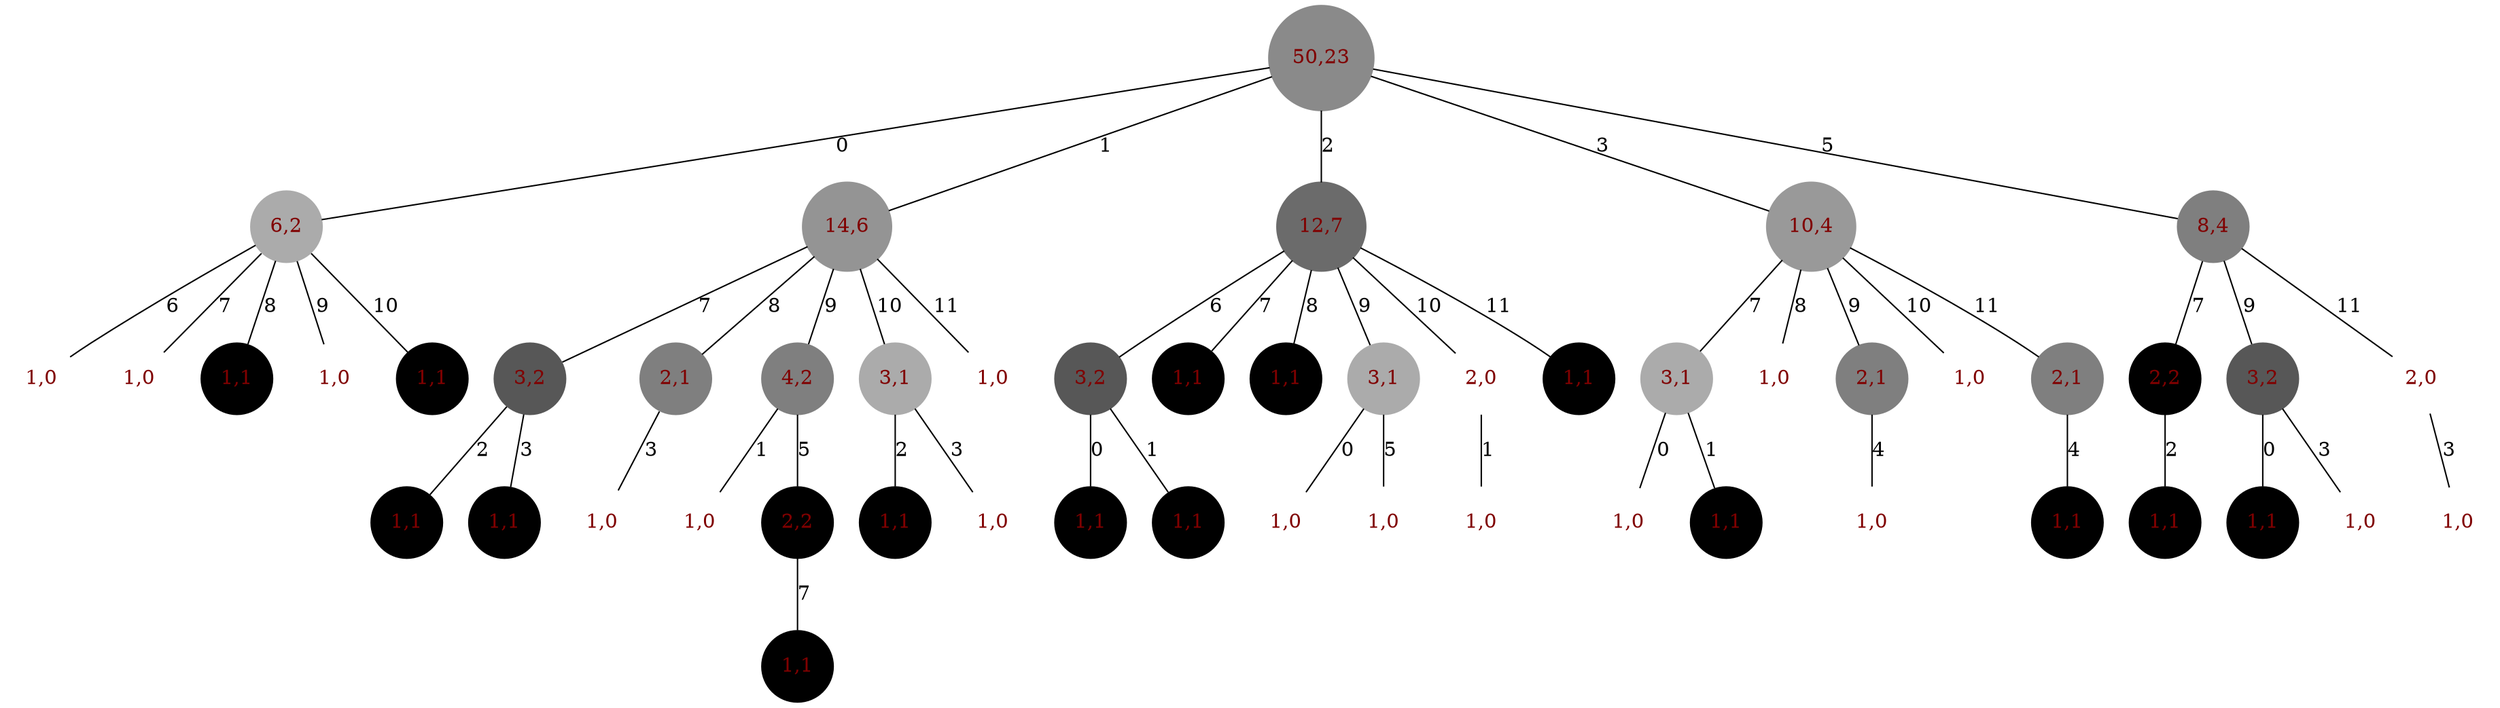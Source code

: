 graph arbre {
 node [shape=circle,style=filled];
0 [label="50,23",fontcolor=webmaroon, color=grey54];
1 [label="6,2",fontcolor=webmaroon, color=grey67];
2 [label="1,0",fontcolor=webmaroon, color=grey100];
1 -- 2 [label="6"];
3 [label="1,0",fontcolor=webmaroon, color=grey100];
1 -- 3 [label="7"];
4 [label="1,1",fontcolor=webmaroon, color=grey0];
1 -- 4 [label="8"];
5 [label="1,0",fontcolor=webmaroon, color=grey100];
1 -- 5 [label="9"];
6 [label="1,1",fontcolor=webmaroon, color=grey0];
1 -- 6 [label="10"];
0 -- 1 [label="0"];
7 [label="14,6",fontcolor=webmaroon, color=grey58];
8 [label="3,2",fontcolor=webmaroon, color=grey34];
9 [label="1,1",fontcolor=webmaroon, color=grey0];
8 -- 9 [label="2"];
10 [label="1,1",fontcolor=webmaroon, color=grey0];
8 -- 10 [label="3"];
7 -- 8 [label="7"];
11 [label="2,1",fontcolor=webmaroon, color=grey50];
12 [label="1,0",fontcolor=webmaroon, color=grey100];
11 -- 12 [label="3"];
7 -- 11 [label="8"];
13 [label="4,2",fontcolor=webmaroon, color=grey50];
14 [label="1,0",fontcolor=webmaroon, color=grey100];
13 -- 14 [label="1"];
15 [label="2,2",fontcolor=webmaroon, color=grey0];
16 [label="1,1",fontcolor=webmaroon, color=grey0];
15 -- 16 [label="7"];
13 -- 15 [label="5"];
7 -- 13 [label="9"];
17 [label="3,1",fontcolor=webmaroon, color=grey67];
18 [label="1,1",fontcolor=webmaroon, color=grey0];
17 -- 18 [label="2"];
19 [label="1,0",fontcolor=webmaroon, color=grey100];
17 -- 19 [label="3"];
7 -- 17 [label="10"];
20 [label="1,0",fontcolor=webmaroon, color=grey100];
7 -- 20 [label="11"];
0 -- 7 [label="1"];
21 [label="12,7",fontcolor=webmaroon, color=grey42];
22 [label="3,2",fontcolor=webmaroon, color=grey34];
23 [label="1,1",fontcolor=webmaroon, color=grey0];
22 -- 23 [label="0"];
24 [label="1,1",fontcolor=webmaroon, color=grey0];
22 -- 24 [label="1"];
21 -- 22 [label="6"];
25 [label="1,1",fontcolor=webmaroon, color=grey0];
21 -- 25 [label="7"];
26 [label="1,1",fontcolor=webmaroon, color=grey0];
21 -- 26 [label="8"];
27 [label="3,1",fontcolor=webmaroon, color=grey67];
28 [label="1,0",fontcolor=webmaroon, color=grey100];
27 -- 28 [label="0"];
29 [label="1,0",fontcolor=webmaroon, color=grey100];
27 -- 29 [label="5"];
21 -- 27 [label="9"];
30 [label="2,0",fontcolor=webmaroon, color=grey100];
31 [label="1,0",fontcolor=webmaroon, color=grey100];
30 -- 31 [label="1"];
21 -- 30 [label="10"];
32 [label="1,1",fontcolor=webmaroon, color=grey0];
21 -- 32 [label="11"];
0 -- 21 [label="2"];
33 [label="10,4",fontcolor=webmaroon, color=grey60];
34 [label="3,1",fontcolor=webmaroon, color=grey67];
35 [label="1,0",fontcolor=webmaroon, color=grey100];
34 -- 35 [label="0"];
36 [label="1,1",fontcolor=webmaroon, color=grey0];
34 -- 36 [label="1"];
33 -- 34 [label="7"];
37 [label="1,0",fontcolor=webmaroon, color=grey100];
33 -- 37 [label="8"];
38 [label="2,1",fontcolor=webmaroon, color=grey50];
39 [label="1,0",fontcolor=webmaroon, color=grey100];
38 -- 39 [label="4"];
33 -- 38 [label="9"];
40 [label="1,0",fontcolor=webmaroon, color=grey100];
33 -- 40 [label="10"];
41 [label="2,1",fontcolor=webmaroon, color=grey50];
42 [label="1,1",fontcolor=webmaroon, color=grey0];
41 -- 42 [label="4"];
33 -- 41 [label="11"];
0 -- 33 [label="3"];
43 [label="8,4",fontcolor=webmaroon, color=grey50];
44 [label="2,2",fontcolor=webmaroon, color=grey0];
45 [label="1,1",fontcolor=webmaroon, color=grey0];
44 -- 45 [label="2"];
43 -- 44 [label="7"];
46 [label="3,2",fontcolor=webmaroon, color=grey34];
47 [label="1,1",fontcolor=webmaroon, color=grey0];
46 -- 47 [label="0"];
48 [label="1,0",fontcolor=webmaroon, color=grey100];
46 -- 48 [label="3"];
43 -- 46 [label="9"];
49 [label="2,0",fontcolor=webmaroon, color=grey100];
50 [label="1,0",fontcolor=webmaroon, color=grey100];
49 -- 50 [label="3"];
43 -- 49 [label="11"];
0 -- 43 [label="5"];
}

